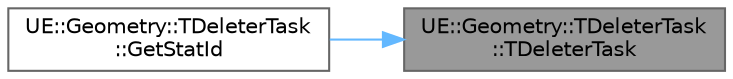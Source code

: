 digraph "UE::Geometry::TDeleterTask::TDeleterTask"
{
 // INTERACTIVE_SVG=YES
 // LATEX_PDF_SIZE
  bgcolor="transparent";
  edge [fontname=Helvetica,fontsize=10,labelfontname=Helvetica,labelfontsize=10];
  node [fontname=Helvetica,fontsize=10,shape=box,height=0.2,width=0.4];
  rankdir="RL";
  Node1 [id="Node000001",label="UE::Geometry::TDeleterTask\l::TDeleterTask",height=0.2,width=0.4,color="gray40", fillcolor="grey60", style="filled", fontcolor="black",tooltip=" "];
  Node1 -> Node2 [id="edge1_Node000001_Node000002",dir="back",color="steelblue1",style="solid",tooltip=" "];
  Node2 [id="Node000002",label="UE::Geometry::TDeleterTask\l::GetStatId",height=0.2,width=0.4,color="grey40", fillcolor="white", style="filled",URL="$dc/df9/classUE_1_1Geometry_1_1TDeleterTask.html#a7d05b5a2bd7cab4337d5406eacc9fbd6",tooltip=" "];
}
